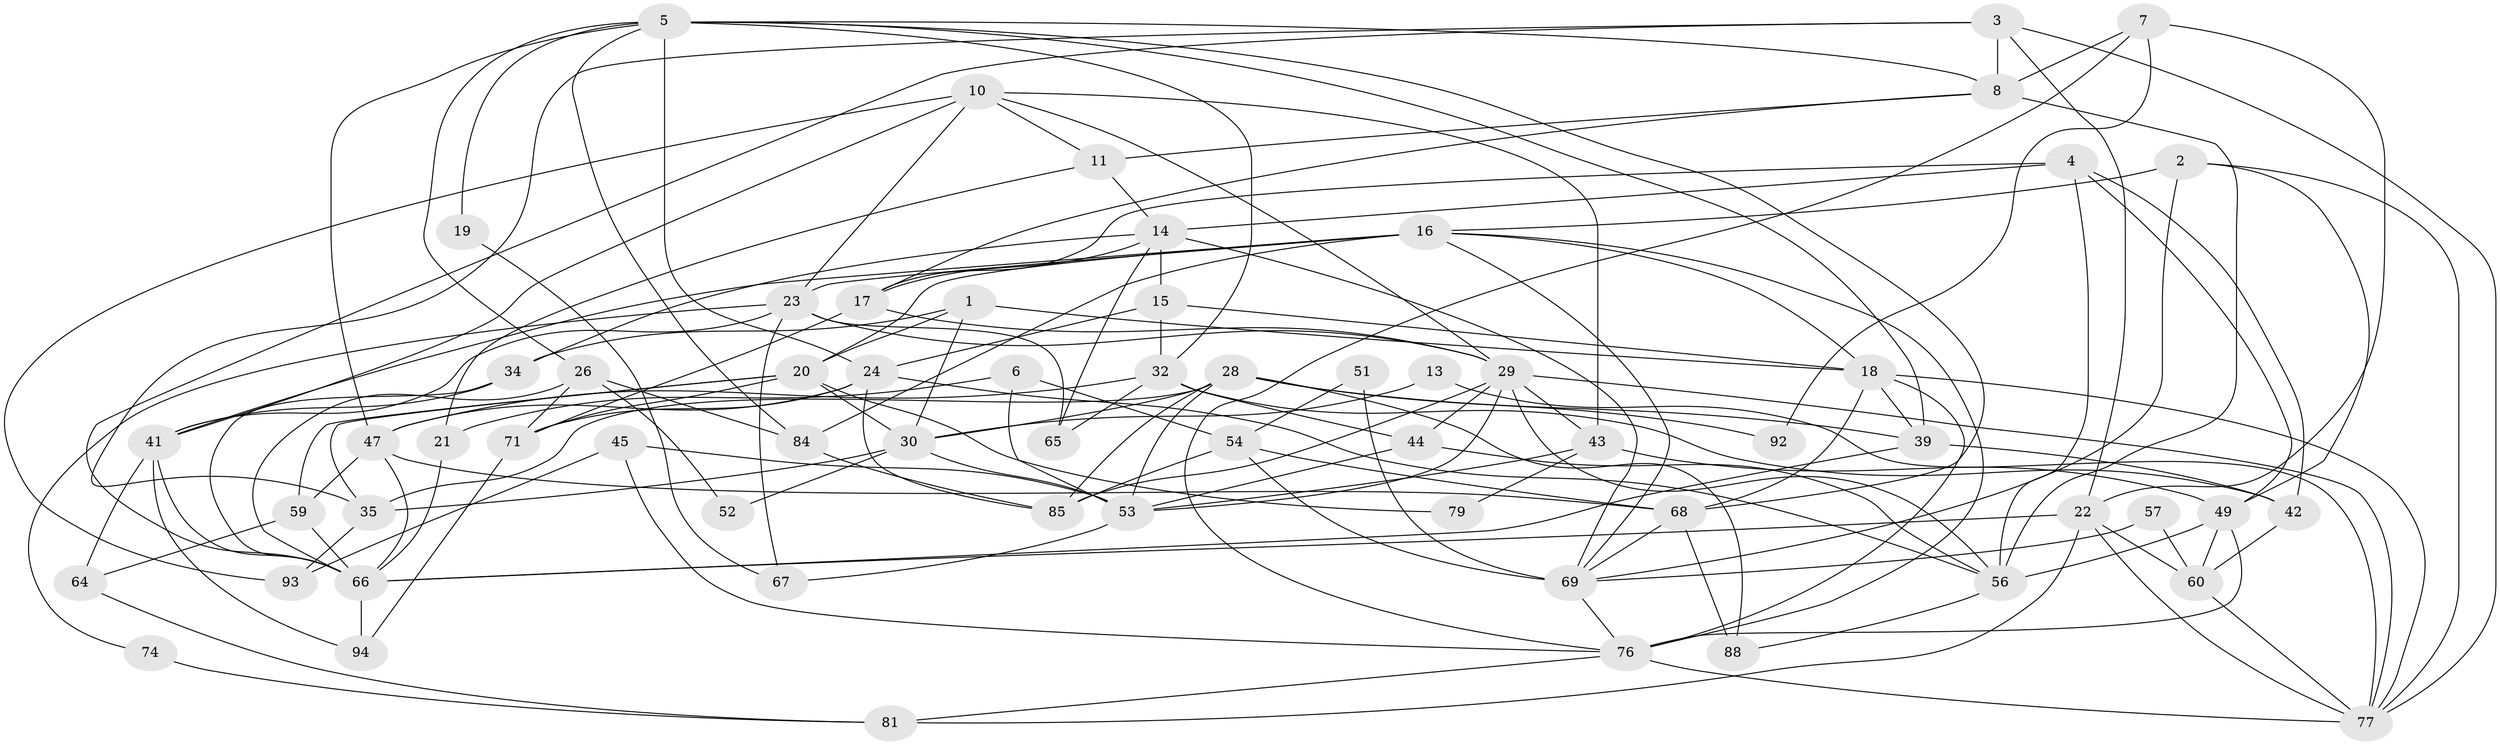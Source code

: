 // original degree distribution, {4: 0.31, 2: 0.14, 5: 0.19, 3: 0.22, 7: 0.03, 6: 0.11}
// Generated by graph-tools (version 1.1) at 2025/38/02/21/25 10:38:59]
// undirected, 63 vertices, 157 edges
graph export_dot {
graph [start="1"]
  node [color=gray90,style=filled];
  1;
  2 [super="+12"];
  3 [super="+31"];
  4 [super="+9"];
  5 [super="+70"];
  6 [super="+46"];
  7;
  8 [super="+55"];
  10 [super="+25"];
  11;
  13;
  14 [super="+33"];
  15;
  16 [super="+36"];
  17;
  18 [super="+100"];
  19;
  20 [super="+38"];
  21;
  22 [super="+78"];
  23 [super="+27"];
  24 [super="+75"];
  26 [super="+50"];
  28 [super="+80"];
  29 [super="+48"];
  30 [super="+37"];
  32 [super="+90"];
  34 [super="+61"];
  35 [super="+89"];
  39 [super="+40"];
  41 [super="+91"];
  42;
  43 [super="+63"];
  44;
  45;
  47 [super="+62"];
  49 [super="+86"];
  51;
  52;
  53 [super="+99"];
  54 [super="+58"];
  56 [super="+83"];
  57;
  59 [super="+98"];
  60 [super="+72"];
  64;
  65;
  66 [super="+82"];
  67;
  68 [super="+87"];
  69 [super="+97"];
  71 [super="+73"];
  74;
  76 [super="+95"];
  77 [super="+96"];
  79;
  81;
  84;
  85;
  88;
  92;
  93;
  94;
  1 -- 30;
  1 -- 18;
  1 -- 20;
  1 -- 34;
  2 -- 49;
  2 -- 16;
  2 -- 77;
  2 -- 69;
  3 -- 35;
  3 -- 22;
  3 -- 8;
  3 -- 77;
  3 -- 66;
  4 -- 56;
  4 -- 49;
  4 -- 17;
  4 -- 42;
  4 -- 14;
  5 -- 32;
  5 -- 84;
  5 -- 24 [weight=2];
  5 -- 8;
  5 -- 19;
  5 -- 39;
  5 -- 26;
  5 -- 47;
  5 -- 68;
  6 -- 21;
  6 -- 54;
  6 -- 53;
  7 -- 22;
  7 -- 8;
  7 -- 92;
  7 -- 76;
  8 -- 17;
  8 -- 56;
  8 -- 11;
  10 -- 29;
  10 -- 41;
  10 -- 11;
  10 -- 93;
  10 -- 23;
  10 -- 43;
  11 -- 21;
  11 -- 14;
  13 -- 30;
  13 -- 77;
  14 -- 15;
  14 -- 69 [weight=2];
  14 -- 17;
  14 -- 65;
  14 -- 34;
  15 -- 24;
  15 -- 18;
  15 -- 32;
  16 -- 69;
  16 -- 84;
  16 -- 20;
  16 -- 23;
  16 -- 41;
  16 -- 76;
  16 -- 18;
  17 -- 29;
  17 -- 71;
  18 -- 39;
  18 -- 68;
  18 -- 77;
  18 -- 76;
  19 -- 67;
  20 -- 71;
  20 -- 59;
  20 -- 79;
  20 -- 30;
  20 -- 35;
  21 -- 66;
  22 -- 77;
  22 -- 81;
  22 -- 66;
  22 -- 60;
  23 -- 41;
  23 -- 65;
  23 -- 74;
  23 -- 67;
  23 -- 29;
  24 -- 85;
  24 -- 71;
  24 -- 47;
  24 -- 56;
  26 -- 52;
  26 -- 84;
  26 -- 71;
  26 -- 66;
  28 -- 88;
  28 -- 30 [weight=2];
  28 -- 92;
  28 -- 35;
  28 -- 53;
  28 -- 85;
  28 -- 39;
  29 -- 44;
  29 -- 77;
  29 -- 53;
  29 -- 85;
  29 -- 56;
  29 -- 43;
  30 -- 35;
  30 -- 52;
  30 -- 53;
  32 -- 42;
  32 -- 65;
  32 -- 47;
  32 -- 44;
  34 -- 41;
  34 -- 66;
  35 -- 93;
  39 -- 66;
  39 -- 42;
  41 -- 64;
  41 -- 94;
  41 -- 66;
  42 -- 60;
  43 -- 53;
  43 -- 79;
  43 -- 49;
  44 -- 56;
  44 -- 53;
  45 -- 93;
  45 -- 53;
  45 -- 76;
  47 -- 59;
  47 -- 66;
  47 -- 68;
  49 -- 60 [weight=2];
  49 -- 56;
  49 -- 76;
  51 -- 69 [weight=2];
  51 -- 54;
  53 -- 67;
  54 -- 85;
  54 -- 68;
  54 -- 69;
  56 -- 88;
  57 -- 60;
  57 -- 69;
  59 -- 64;
  59 -- 66;
  60 -- 77;
  64 -- 81;
  66 -- 94;
  68 -- 88;
  68 -- 69;
  69 -- 76;
  71 -- 94;
  74 -- 81;
  76 -- 77;
  76 -- 81;
  84 -- 85;
}
